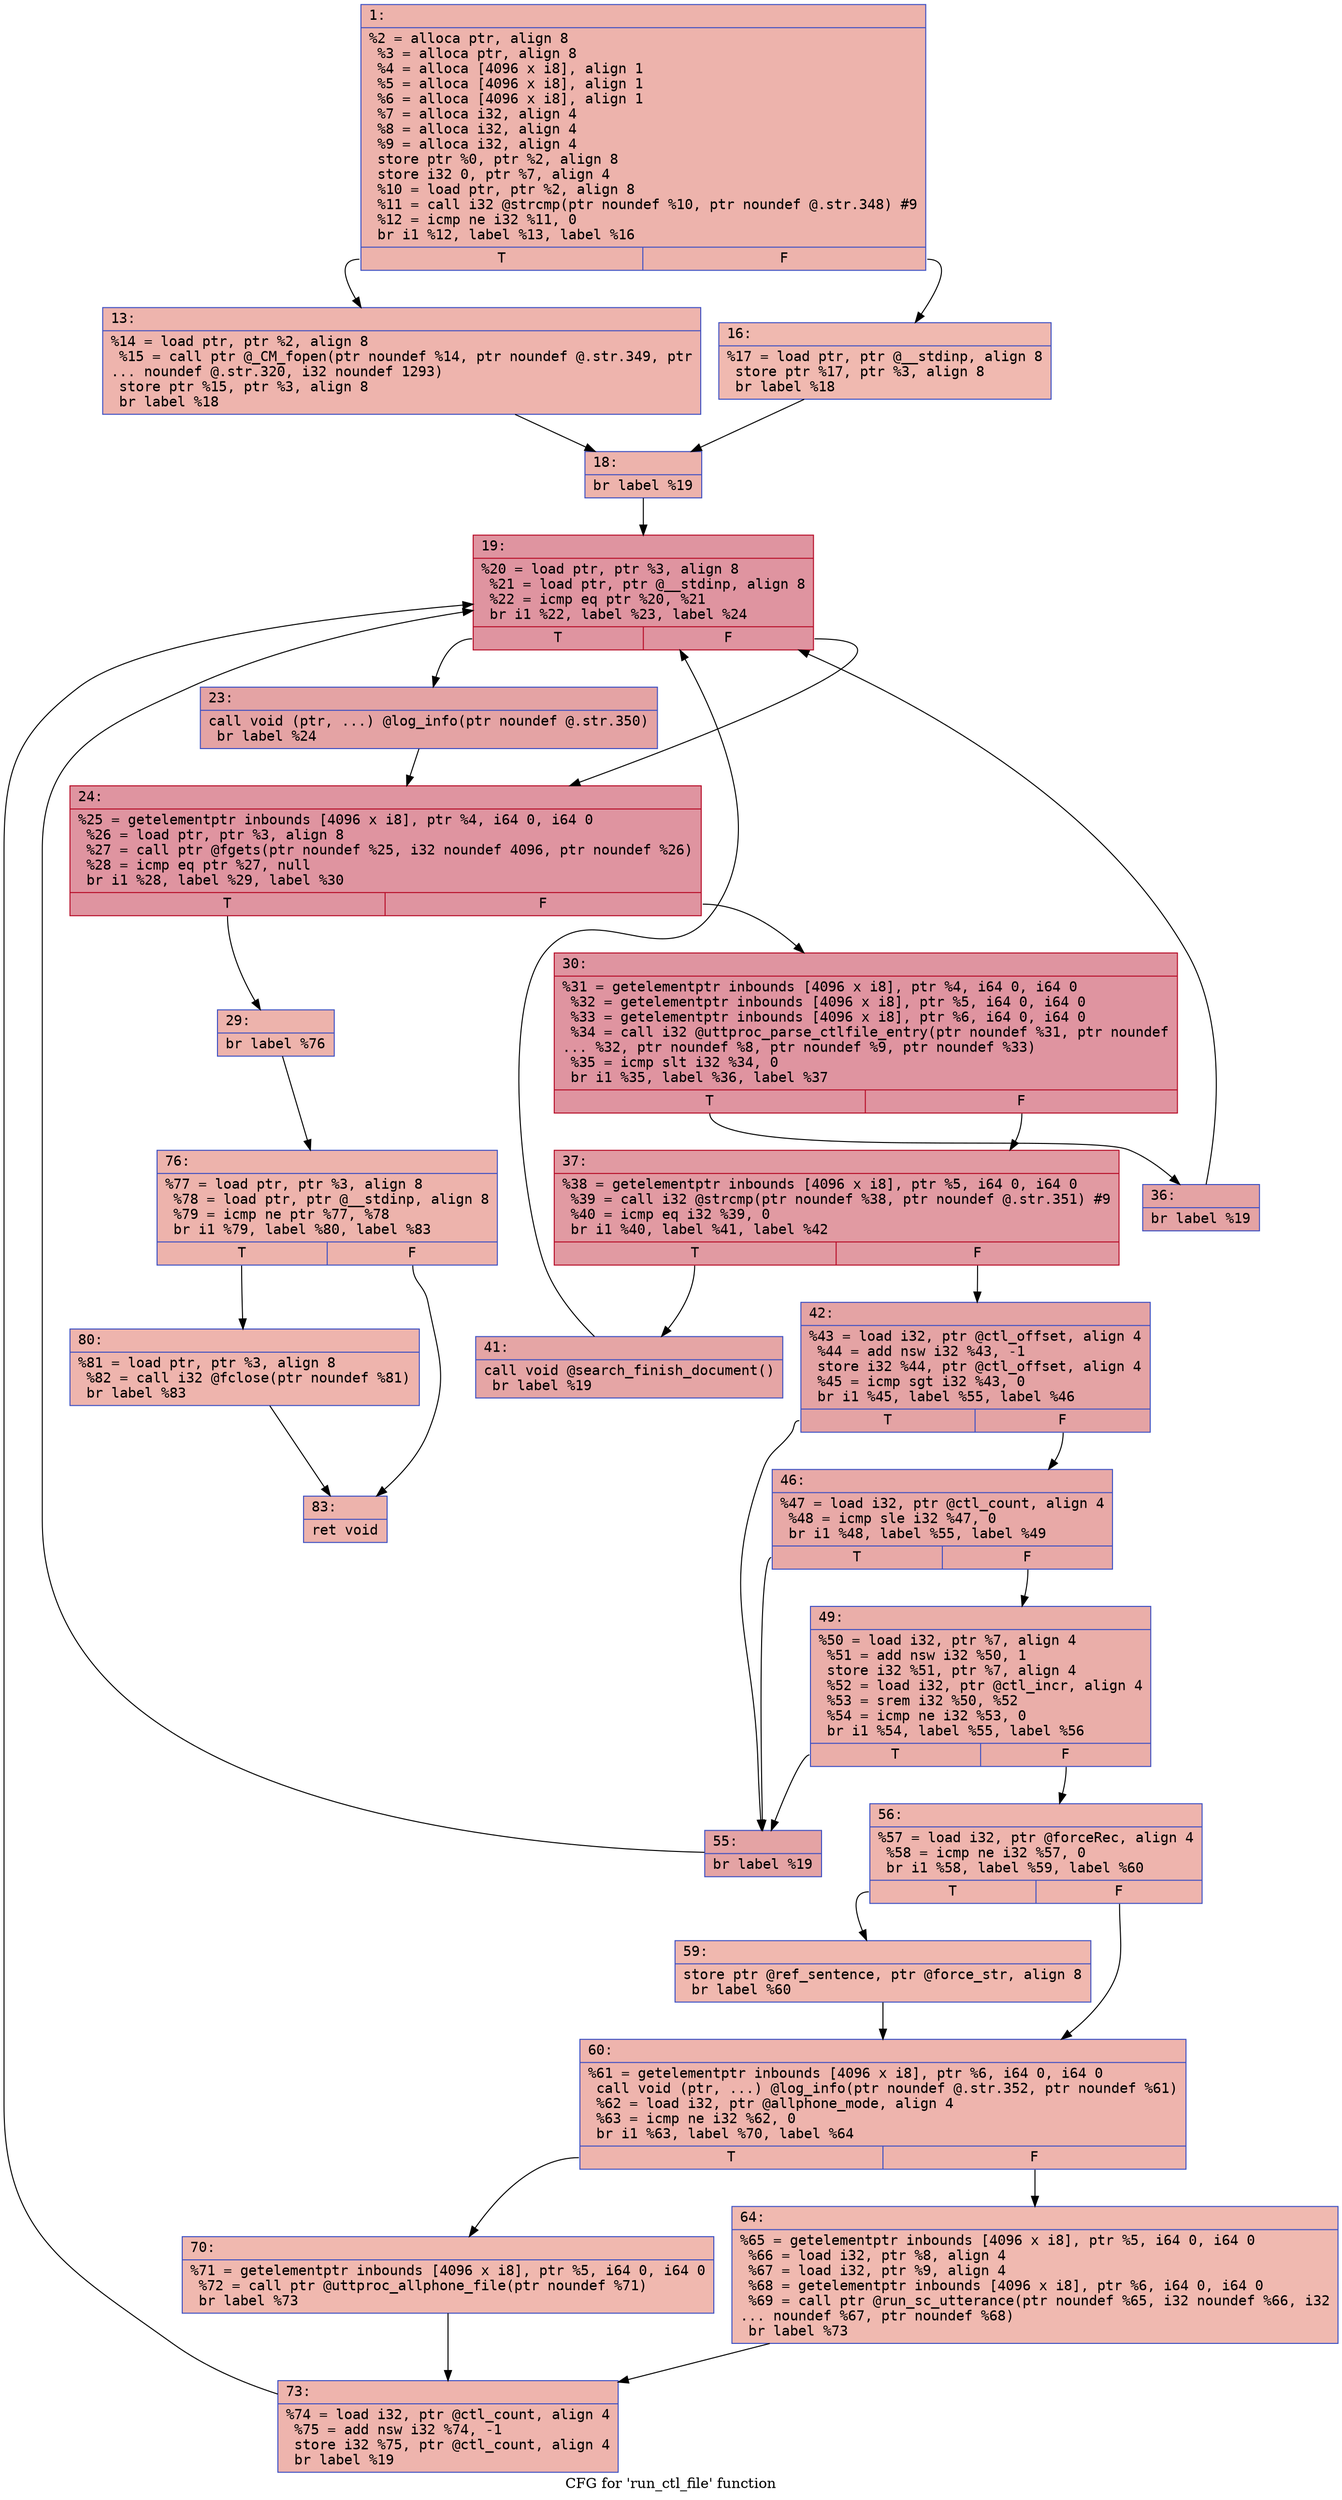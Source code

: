 digraph "CFG for 'run_ctl_file' function" {
	label="CFG for 'run_ctl_file' function";

	Node0x6000031e5590 [shape=record,color="#3d50c3ff", style=filled, fillcolor="#d6524470" fontname="Courier",label="{1:\l|  %2 = alloca ptr, align 8\l  %3 = alloca ptr, align 8\l  %4 = alloca [4096 x i8], align 1\l  %5 = alloca [4096 x i8], align 1\l  %6 = alloca [4096 x i8], align 1\l  %7 = alloca i32, align 4\l  %8 = alloca i32, align 4\l  %9 = alloca i32, align 4\l  store ptr %0, ptr %2, align 8\l  store i32 0, ptr %7, align 4\l  %10 = load ptr, ptr %2, align 8\l  %11 = call i32 @strcmp(ptr noundef %10, ptr noundef @.str.348) #9\l  %12 = icmp ne i32 %11, 0\l  br i1 %12, label %13, label %16\l|{<s0>T|<s1>F}}"];
	Node0x6000031e5590:s0 -> Node0x6000031e55e0[tooltip="1 -> 13\nProbability 62.50%" ];
	Node0x6000031e5590:s1 -> Node0x6000031e5630[tooltip="1 -> 16\nProbability 37.50%" ];
	Node0x6000031e55e0 [shape=record,color="#3d50c3ff", style=filled, fillcolor="#d8564670" fontname="Courier",label="{13:\l|  %14 = load ptr, ptr %2, align 8\l  %15 = call ptr @_CM_fopen(ptr noundef %14, ptr noundef @.str.349, ptr\l... noundef @.str.320, i32 noundef 1293)\l  store ptr %15, ptr %3, align 8\l  br label %18\l}"];
	Node0x6000031e55e0 -> Node0x6000031e5680[tooltip="13 -> 18\nProbability 100.00%" ];
	Node0x6000031e5630 [shape=record,color="#3d50c3ff", style=filled, fillcolor="#de614d70" fontname="Courier",label="{16:\l|  %17 = load ptr, ptr @__stdinp, align 8\l  store ptr %17, ptr %3, align 8\l  br label %18\l}"];
	Node0x6000031e5630 -> Node0x6000031e5680[tooltip="16 -> 18\nProbability 100.00%" ];
	Node0x6000031e5680 [shape=record,color="#3d50c3ff", style=filled, fillcolor="#d6524470" fontname="Courier",label="{18:\l|  br label %19\l}"];
	Node0x6000031e5680 -> Node0x6000031e56d0[tooltip="18 -> 19\nProbability 100.00%" ];
	Node0x6000031e56d0 [shape=record,color="#b70d28ff", style=filled, fillcolor="#b70d2870" fontname="Courier",label="{19:\l|  %20 = load ptr, ptr %3, align 8\l  %21 = load ptr, ptr @__stdinp, align 8\l  %22 = icmp eq ptr %20, %21\l  br i1 %22, label %23, label %24\l|{<s0>T|<s1>F}}"];
	Node0x6000031e56d0:s0 -> Node0x6000031e5720[tooltip="19 -> 23\nProbability 37.50%" ];
	Node0x6000031e56d0:s1 -> Node0x6000031e5770[tooltip="19 -> 24\nProbability 62.50%" ];
	Node0x6000031e5720 [shape=record,color="#3d50c3ff", style=filled, fillcolor="#c32e3170" fontname="Courier",label="{23:\l|  call void (ptr, ...) @log_info(ptr noundef @.str.350)\l  br label %24\l}"];
	Node0x6000031e5720 -> Node0x6000031e5770[tooltip="23 -> 24\nProbability 100.00%" ];
	Node0x6000031e5770 [shape=record,color="#b70d28ff", style=filled, fillcolor="#b70d2870" fontname="Courier",label="{24:\l|  %25 = getelementptr inbounds [4096 x i8], ptr %4, i64 0, i64 0\l  %26 = load ptr, ptr %3, align 8\l  %27 = call ptr @fgets(ptr noundef %25, i32 noundef 4096, ptr noundef %26)\l  %28 = icmp eq ptr %27, null\l  br i1 %28, label %29, label %30\l|{<s0>T|<s1>F}}"];
	Node0x6000031e5770:s0 -> Node0x6000031e57c0[tooltip="24 -> 29\nProbability 3.12%" ];
	Node0x6000031e5770:s1 -> Node0x6000031e5810[tooltip="24 -> 30\nProbability 96.88%" ];
	Node0x6000031e57c0 [shape=record,color="#3d50c3ff", style=filled, fillcolor="#d6524470" fontname="Courier",label="{29:\l|  br label %76\l}"];
	Node0x6000031e57c0 -> Node0x6000031e5c70[tooltip="29 -> 76\nProbability 100.00%" ];
	Node0x6000031e5810 [shape=record,color="#b70d28ff", style=filled, fillcolor="#b70d2870" fontname="Courier",label="{30:\l|  %31 = getelementptr inbounds [4096 x i8], ptr %4, i64 0, i64 0\l  %32 = getelementptr inbounds [4096 x i8], ptr %5, i64 0, i64 0\l  %33 = getelementptr inbounds [4096 x i8], ptr %6, i64 0, i64 0\l  %34 = call i32 @uttproc_parse_ctlfile_entry(ptr noundef %31, ptr noundef\l... %32, ptr noundef %8, ptr noundef %9, ptr noundef %33)\l  %35 = icmp slt i32 %34, 0\l  br i1 %35, label %36, label %37\l|{<s0>T|<s1>F}}"];
	Node0x6000031e5810:s0 -> Node0x6000031e5860[tooltip="30 -> 36\nProbability 37.50%" ];
	Node0x6000031e5810:s1 -> Node0x6000031e58b0[tooltip="30 -> 37\nProbability 62.50%" ];
	Node0x6000031e5860 [shape=record,color="#3d50c3ff", style=filled, fillcolor="#c32e3170" fontname="Courier",label="{36:\l|  br label %19\l}"];
	Node0x6000031e5860 -> Node0x6000031e56d0[tooltip="36 -> 19\nProbability 100.00%" ];
	Node0x6000031e58b0 [shape=record,color="#b70d28ff", style=filled, fillcolor="#bb1b2c70" fontname="Courier",label="{37:\l|  %38 = getelementptr inbounds [4096 x i8], ptr %5, i64 0, i64 0\l  %39 = call i32 @strcmp(ptr noundef %38, ptr noundef @.str.351) #9\l  %40 = icmp eq i32 %39, 0\l  br i1 %40, label %41, label %42\l|{<s0>T|<s1>F}}"];
	Node0x6000031e58b0:s0 -> Node0x6000031e5900[tooltip="37 -> 41\nProbability 37.50%" ];
	Node0x6000031e58b0:s1 -> Node0x6000031e5950[tooltip="37 -> 42\nProbability 62.50%" ];
	Node0x6000031e5900 [shape=record,color="#3d50c3ff", style=filled, fillcolor="#c5333470" fontname="Courier",label="{41:\l|  call void @search_finish_document()\l  br label %19\l}"];
	Node0x6000031e5900 -> Node0x6000031e56d0[tooltip="41 -> 19\nProbability 100.00%" ];
	Node0x6000031e5950 [shape=record,color="#3d50c3ff", style=filled, fillcolor="#c32e3170" fontname="Courier",label="{42:\l|  %43 = load i32, ptr @ctl_offset, align 4\l  %44 = add nsw i32 %43, -1\l  store i32 %44, ptr @ctl_offset, align 4\l  %45 = icmp sgt i32 %43, 0\l  br i1 %45, label %55, label %46\l|{<s0>T|<s1>F}}"];
	Node0x6000031e5950:s0 -> Node0x6000031e5a40[tooltip="42 -> 55\nProbability 62.50%" ];
	Node0x6000031e5950:s1 -> Node0x6000031e59a0[tooltip="42 -> 46\nProbability 37.50%" ];
	Node0x6000031e59a0 [shape=record,color="#3d50c3ff", style=filled, fillcolor="#ca3b3770" fontname="Courier",label="{46:\l|  %47 = load i32, ptr @ctl_count, align 4\l  %48 = icmp sle i32 %47, 0\l  br i1 %48, label %55, label %49\l|{<s0>T|<s1>F}}"];
	Node0x6000031e59a0:s0 -> Node0x6000031e5a40[tooltip="46 -> 55\nProbability 50.00%" ];
	Node0x6000031e59a0:s1 -> Node0x6000031e59f0[tooltip="46 -> 49\nProbability 50.00%" ];
	Node0x6000031e59f0 [shape=record,color="#3d50c3ff", style=filled, fillcolor="#d0473d70" fontname="Courier",label="{49:\l|  %50 = load i32, ptr %7, align 4\l  %51 = add nsw i32 %50, 1\l  store i32 %51, ptr %7, align 4\l  %52 = load i32, ptr @ctl_incr, align 4\l  %53 = srem i32 %50, %52\l  %54 = icmp ne i32 %53, 0\l  br i1 %54, label %55, label %56\l|{<s0>T|<s1>F}}"];
	Node0x6000031e59f0:s0 -> Node0x6000031e5a40[tooltip="49 -> 55\nProbability 62.50%" ];
	Node0x6000031e59f0:s1 -> Node0x6000031e5a90[tooltip="49 -> 56\nProbability 37.50%" ];
	Node0x6000031e5a40 [shape=record,color="#3d50c3ff", style=filled, fillcolor="#c32e3170" fontname="Courier",label="{55:\l|  br label %19\l}"];
	Node0x6000031e5a40 -> Node0x6000031e56d0[tooltip="55 -> 19\nProbability 100.00%" ];
	Node0x6000031e5a90 [shape=record,color="#3d50c3ff", style=filled, fillcolor="#d8564670" fontname="Courier",label="{56:\l|  %57 = load i32, ptr @forceRec, align 4\l  %58 = icmp ne i32 %57, 0\l  br i1 %58, label %59, label %60\l|{<s0>T|<s1>F}}"];
	Node0x6000031e5a90:s0 -> Node0x6000031e5ae0[tooltip="56 -> 59\nProbability 62.50%" ];
	Node0x6000031e5a90:s1 -> Node0x6000031e5b30[tooltip="56 -> 60\nProbability 37.50%" ];
	Node0x6000031e5ae0 [shape=record,color="#3d50c3ff", style=filled, fillcolor="#dc5d4a70" fontname="Courier",label="{59:\l|  store ptr @ref_sentence, ptr @force_str, align 8\l  br label %60\l}"];
	Node0x6000031e5ae0 -> Node0x6000031e5b30[tooltip="59 -> 60\nProbability 100.00%" ];
	Node0x6000031e5b30 [shape=record,color="#3d50c3ff", style=filled, fillcolor="#d8564670" fontname="Courier",label="{60:\l|  %61 = getelementptr inbounds [4096 x i8], ptr %6, i64 0, i64 0\l  call void (ptr, ...) @log_info(ptr noundef @.str.352, ptr noundef %61)\l  %62 = load i32, ptr @allphone_mode, align 4\l  %63 = icmp ne i32 %62, 0\l  br i1 %63, label %70, label %64\l|{<s0>T|<s1>F}}"];
	Node0x6000031e5b30:s0 -> Node0x6000031e5bd0[tooltip="60 -> 70\nProbability 62.50%" ];
	Node0x6000031e5b30:s1 -> Node0x6000031e5b80[tooltip="60 -> 64\nProbability 37.50%" ];
	Node0x6000031e5b80 [shape=record,color="#3d50c3ff", style=filled, fillcolor="#de614d70" fontname="Courier",label="{64:\l|  %65 = getelementptr inbounds [4096 x i8], ptr %5, i64 0, i64 0\l  %66 = load i32, ptr %8, align 4\l  %67 = load i32, ptr %9, align 4\l  %68 = getelementptr inbounds [4096 x i8], ptr %6, i64 0, i64 0\l  %69 = call ptr @run_sc_utterance(ptr noundef %65, i32 noundef %66, i32\l... noundef %67, ptr noundef %68)\l  br label %73\l}"];
	Node0x6000031e5b80 -> Node0x6000031e5c20[tooltip="64 -> 73\nProbability 100.00%" ];
	Node0x6000031e5bd0 [shape=record,color="#3d50c3ff", style=filled, fillcolor="#dc5d4a70" fontname="Courier",label="{70:\l|  %71 = getelementptr inbounds [4096 x i8], ptr %5, i64 0, i64 0\l  %72 = call ptr @uttproc_allphone_file(ptr noundef %71)\l  br label %73\l}"];
	Node0x6000031e5bd0 -> Node0x6000031e5c20[tooltip="70 -> 73\nProbability 100.00%" ];
	Node0x6000031e5c20 [shape=record,color="#3d50c3ff", style=filled, fillcolor="#d8564670" fontname="Courier",label="{73:\l|  %74 = load i32, ptr @ctl_count, align 4\l  %75 = add nsw i32 %74, -1\l  store i32 %75, ptr @ctl_count, align 4\l  br label %19\l}"];
	Node0x6000031e5c20 -> Node0x6000031e56d0[tooltip="73 -> 19\nProbability 100.00%" ];
	Node0x6000031e5c70 [shape=record,color="#3d50c3ff", style=filled, fillcolor="#d6524470" fontname="Courier",label="{76:\l|  %77 = load ptr, ptr %3, align 8\l  %78 = load ptr, ptr @__stdinp, align 8\l  %79 = icmp ne ptr %77, %78\l  br i1 %79, label %80, label %83\l|{<s0>T|<s1>F}}"];
	Node0x6000031e5c70:s0 -> Node0x6000031e5cc0[tooltip="76 -> 80\nProbability 62.50%" ];
	Node0x6000031e5c70:s1 -> Node0x6000031e5d10[tooltip="76 -> 83\nProbability 37.50%" ];
	Node0x6000031e5cc0 [shape=record,color="#3d50c3ff", style=filled, fillcolor="#d8564670" fontname="Courier",label="{80:\l|  %81 = load ptr, ptr %3, align 8\l  %82 = call i32 @fclose(ptr noundef %81)\l  br label %83\l}"];
	Node0x6000031e5cc0 -> Node0x6000031e5d10[tooltip="80 -> 83\nProbability 100.00%" ];
	Node0x6000031e5d10 [shape=record,color="#3d50c3ff", style=filled, fillcolor="#d6524470" fontname="Courier",label="{83:\l|  ret void\l}"];
}
